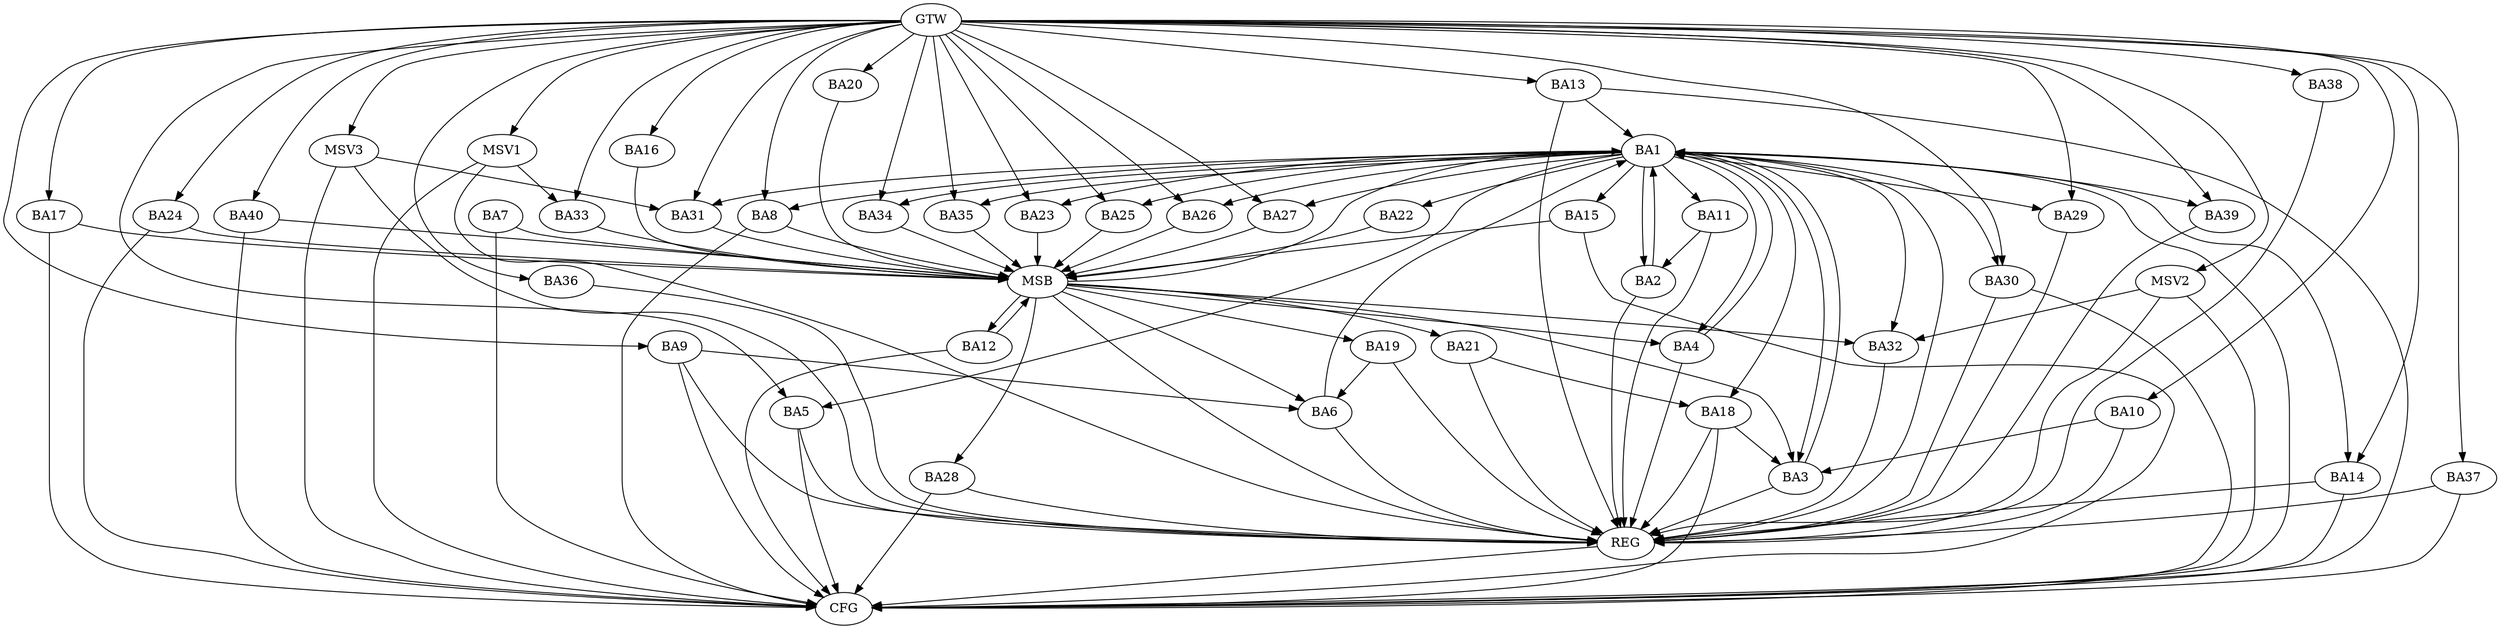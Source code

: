 strict digraph G {
  BA1 [ label="BA1" ];
  BA2 [ label="BA2" ];
  BA3 [ label="BA3" ];
  BA4 [ label="BA4" ];
  BA5 [ label="BA5" ];
  BA6 [ label="BA6" ];
  BA7 [ label="BA7" ];
  BA8 [ label="BA8" ];
  BA9 [ label="BA9" ];
  BA10 [ label="BA10" ];
  BA11 [ label="BA11" ];
  BA12 [ label="BA12" ];
  BA13 [ label="BA13" ];
  BA14 [ label="BA14" ];
  BA15 [ label="BA15" ];
  BA16 [ label="BA16" ];
  BA17 [ label="BA17" ];
  BA18 [ label="BA18" ];
  BA19 [ label="BA19" ];
  BA20 [ label="BA20" ];
  BA21 [ label="BA21" ];
  BA22 [ label="BA22" ];
  BA23 [ label="BA23" ];
  BA24 [ label="BA24" ];
  BA25 [ label="BA25" ];
  BA26 [ label="BA26" ];
  BA27 [ label="BA27" ];
  BA28 [ label="BA28" ];
  BA29 [ label="BA29" ];
  BA30 [ label="BA30" ];
  BA31 [ label="BA31" ];
  BA32 [ label="BA32" ];
  BA33 [ label="BA33" ];
  BA34 [ label="BA34" ];
  BA35 [ label="BA35" ];
  BA36 [ label="BA36" ];
  BA37 [ label="BA37" ];
  BA38 [ label="BA38" ];
  BA39 [ label="BA39" ];
  BA40 [ label="BA40" ];
  GTW [ label="GTW" ];
  REG [ label="REG" ];
  MSB [ label="MSB" ];
  CFG [ label="CFG" ];
  MSV1 [ label="MSV1" ];
  MSV2 [ label="MSV2" ];
  MSV3 [ label="MSV3" ];
  BA1 -> BA2;
  BA2 -> BA1;
  BA3 -> BA1;
  BA4 -> BA1;
  BA6 -> BA1;
  BA9 -> BA6;
  BA10 -> BA3;
  BA11 -> BA2;
  BA13 -> BA1;
  BA18 -> BA3;
  BA19 -> BA6;
  BA21 -> BA18;
  GTW -> BA5;
  GTW -> BA8;
  GTW -> BA9;
  GTW -> BA10;
  GTW -> BA13;
  GTW -> BA14;
  GTW -> BA16;
  GTW -> BA17;
  GTW -> BA20;
  GTW -> BA23;
  GTW -> BA24;
  GTW -> BA25;
  GTW -> BA26;
  GTW -> BA27;
  GTW -> BA29;
  GTW -> BA30;
  GTW -> BA31;
  GTW -> BA33;
  GTW -> BA34;
  GTW -> BA35;
  GTW -> BA36;
  GTW -> BA37;
  GTW -> BA38;
  GTW -> BA39;
  GTW -> BA40;
  BA1 -> REG;
  BA2 -> REG;
  BA3 -> REG;
  BA4 -> REG;
  BA5 -> REG;
  BA6 -> REG;
  BA9 -> REG;
  BA10 -> REG;
  BA11 -> REG;
  BA13 -> REG;
  BA14 -> REG;
  BA18 -> REG;
  BA19 -> REG;
  BA21 -> REG;
  BA28 -> REG;
  BA29 -> REG;
  BA30 -> REG;
  BA32 -> REG;
  BA36 -> REG;
  BA37 -> REG;
  BA38 -> REG;
  BA39 -> REG;
  BA7 -> MSB;
  MSB -> BA4;
  MSB -> REG;
  BA8 -> MSB;
  MSB -> BA1;
  BA12 -> MSB;
  MSB -> BA6;
  BA15 -> MSB;
  BA16 -> MSB;
  MSB -> BA3;
  BA17 -> MSB;
  BA20 -> MSB;
  BA22 -> MSB;
  BA23 -> MSB;
  MSB -> BA12;
  BA24 -> MSB;
  MSB -> BA19;
  BA25 -> MSB;
  BA26 -> MSB;
  MSB -> BA21;
  BA27 -> MSB;
  BA31 -> MSB;
  BA33 -> MSB;
  BA34 -> MSB;
  MSB -> BA32;
  BA35 -> MSB;
  BA40 -> MSB;
  MSB -> BA28;
  BA8 -> CFG;
  BA9 -> CFG;
  BA17 -> CFG;
  BA15 -> CFG;
  BA7 -> CFG;
  BA18 -> CFG;
  BA40 -> CFG;
  BA28 -> CFG;
  BA12 -> CFG;
  BA1 -> CFG;
  BA14 -> CFG;
  BA24 -> CFG;
  BA5 -> CFG;
  BA37 -> CFG;
  BA30 -> CFG;
  BA13 -> CFG;
  REG -> CFG;
  BA1 -> BA25;
  BA1 -> BA35;
  BA1 -> BA18;
  BA1 -> BA23;
  BA1 -> BA26;
  BA1 -> BA30;
  BA1 -> BA31;
  BA1 -> BA27;
  BA1 -> BA34;
  BA1 -> BA4;
  BA1 -> BA15;
  BA1 -> BA29;
  BA1 -> BA32;
  BA1 -> BA5;
  BA1 -> BA39;
  BA1 -> BA8;
  BA1 -> BA11;
  BA1 -> BA14;
  BA1 -> BA22;
  BA1 -> BA3;
  MSV1 -> BA33;
  GTW -> MSV1;
  MSV1 -> REG;
  MSV1 -> CFG;
  MSV2 -> BA32;
  GTW -> MSV2;
  MSV2 -> REG;
  MSV2 -> CFG;
  MSV3 -> BA31;
  GTW -> MSV3;
  MSV3 -> REG;
  MSV3 -> CFG;
}
